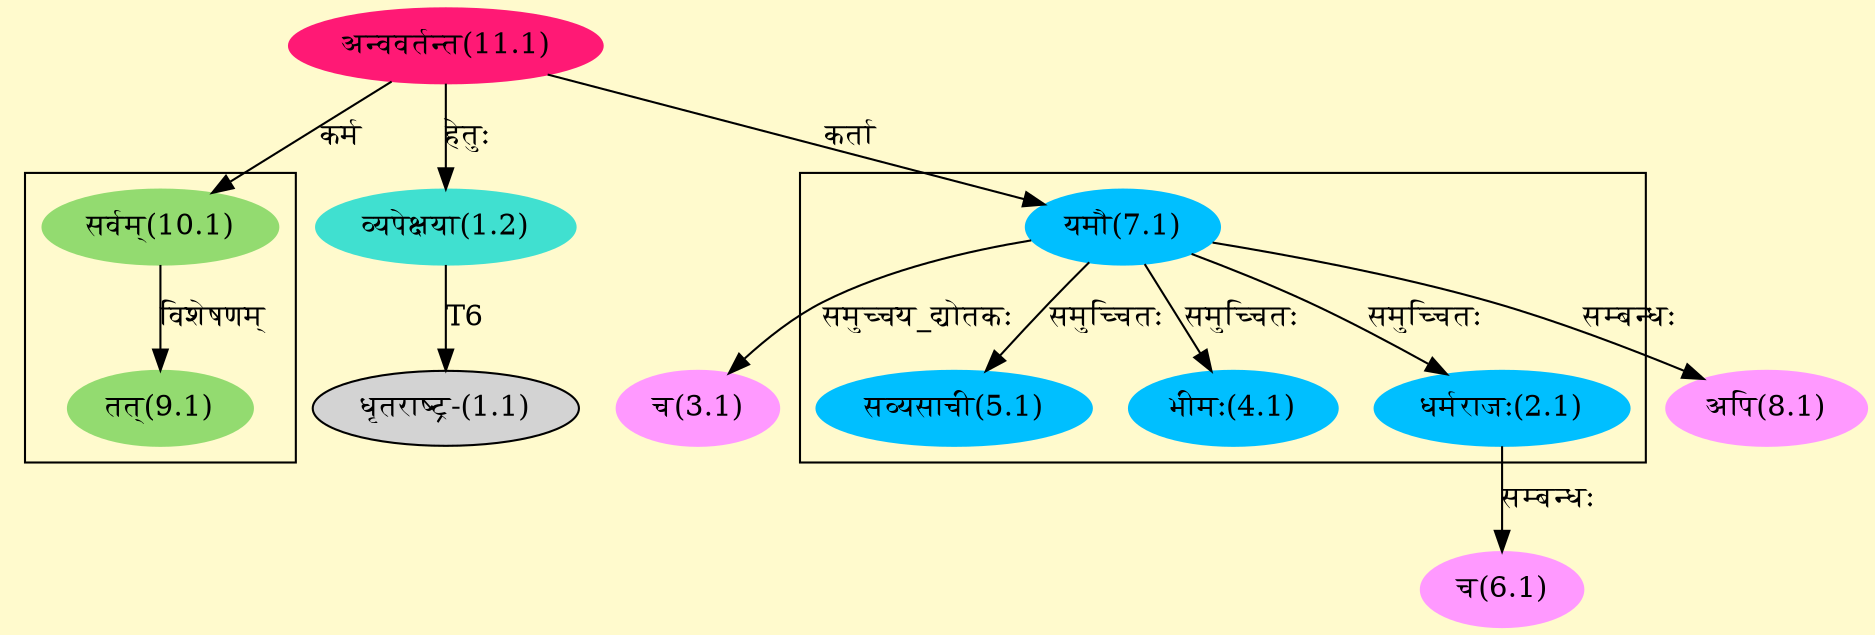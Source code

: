 digraph G{
rankdir=BT;
 compound=true;
 bgcolor="lemonchiffon1";

subgraph cluster_1{
Node2_1 [style=filled, color="#00BFFF" label = "धर्मराजः(2.1)"]
Node7_1 [style=filled, color="#00BFFF" label = "यमौ(7.1)"]
Node4_1 [style=filled, color="#00BFFF" label = "भीमः(4.1)"]
Node5_1 [style=filled, color="#00BFFF" label = "सव्यसाची(5.1)"]

}

subgraph cluster_2{
Node9_1 [style=filled, color="#93DB70" label = "तत्(9.1)"]
Node10_1 [style=filled, color="#93DB70" label = "सर्वम्(10.1)"]

}
Node1_1 [style=filled, color="" label = "धृतराष्ट्र-(1.1)"]
Node1_2 [style=filled, color="#40E0D0" label = "व्यपेक्षया(1.2)"]
Node11_1 [style=filled, color="#FF1975" label = "अन्ववर्तन्त(11.1)"]
Node3_1 [style=filled, color="#FF99FF" label = "च(3.1)"]
Node7_1 [style=filled, color="#00BFFF" label = "यमौ(7.1)"]
Node6_1 [style=filled, color="#FF99FF" label = "च(6.1)"]
Node2_1 [style=filled, color="#00BFFF" label = "धर्मराजः(2.1)"]
Node8_1 [style=filled, color="#FF99FF" label = "अपि(8.1)"]
Node10_1 [style=filled, color="#93DB70" label = "सर्वम्(10.1)"]
/* Start of Relations section */

Node1_1 -> Node1_2 [  label="T6"  dir="back" ]
Node1_2 -> Node11_1 [  label="हेतुः"  dir="back" ]
Node2_1 -> Node7_1 [  label="समुच्चितः"  dir="back" ]
Node3_1 -> Node7_1 [  label="समुच्चय_द्योतकः"  dir="back" ]
Node4_1 -> Node7_1 [  label="समुच्चितः"  dir="back" ]
Node5_1 -> Node7_1 [  label="समुच्चितः"  dir="back" ]
Node6_1 -> Node2_1 [  label="सम्बन्धः"  dir="back" ]
Node7_1 -> Node11_1 [  label="कर्ता"  dir="back" ]
Node8_1 -> Node7_1 [  label="सम्बन्धः"  dir="back" ]
Node9_1 -> Node10_1 [  label="विशेषणम्"  dir="back" ]
Node10_1 -> Node11_1 [  label="कर्म"  dir="back" ]
}
